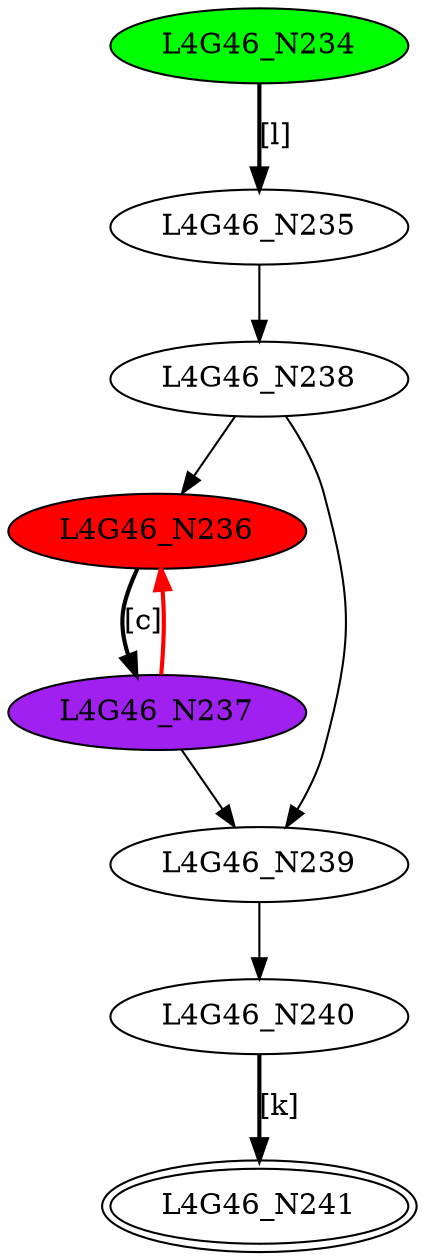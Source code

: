 digraph G46{
"L4G46_N234" [style=filled,fillcolor=green];
"L4G46_N235";
"L4G46_N236" [style=filled,fillcolor=red];
"L4G46_N237" [style=filled,fillcolor=purple];
"L4G46_N238";
"L4G46_N239";
"L4G46_N240";
"L4G46_N241" [peripheries=2];
"L4G46_N234"->"L4G46_N235" [style = bold, label = "[l]"];
"L4G46_N236"->"L4G46_N237" [style = bold, label = "[c]"];
"L4G46_N238"->"L4G46_N236";
"L4G46_N237"->"L4G46_N239";
"L4G46_N238"->"L4G46_N239";
"L4G46_N237"->"L4G46_N236" [color=red,style = bold, label = ""];
"L4G46_N235"->"L4G46_N238";
"L4G46_N240"->"L4G46_N241" [style = bold, label = "[k]"];
"L4G46_N239"->"L4G46_N240";
}


